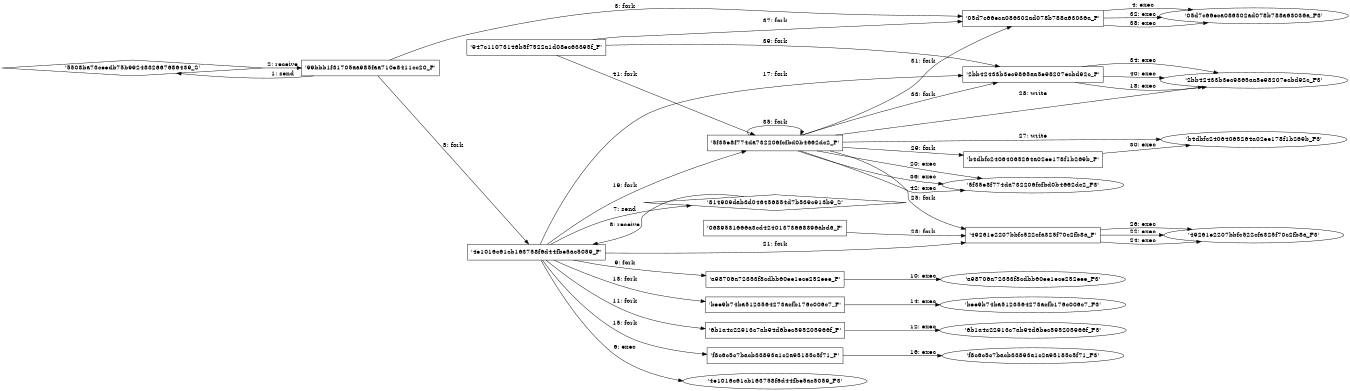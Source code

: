 digraph "D:\Learning\Paper\apt\基于CTI的攻击预警\Dataset\攻击图\ASGfromALLCTI\Microsoft Patch Tuesday — Oct. 2019 Vulnerability disclosures and Snort coverage.dot" {
rankdir="LR"
size="9"
fixedsize="false"
splines="true"
nodesep=0.3
ranksep=0
fontsize=10
overlap="scalexy"
engine= "neato"
	"'5508ba73ceedb75b9924832667686439_S'" [node_type=Socket shape=diamond]
	"'99bbb1f31705aa985faa710e8411cc20_P'" [node_type=Process shape=box]
	"'99bbb1f31705aa985faa710e8411cc20_P'" -> "'5508ba73ceedb75b9924832667686439_S'" [label="1: send"]
	"'5508ba73ceedb75b9924832667686439_S'" -> "'99bbb1f31705aa985faa710e8411cc20_P'" [label="2: receive"]
	"'99bbb1f31705aa985faa710e8411cc20_P'" [node_type=Process shape=box]
	"'05d7c66eca086302ad078b788a63036a_P'" [node_type=Process shape=box]
	"'99bbb1f31705aa985faa710e8411cc20_P'" -> "'05d7c66eca086302ad078b788a63036a_P'" [label="3: fork"]
	"'05d7c66eca086302ad078b788a63036a_P'" [node_type=Process shape=box]
	"'05d7c66eca086302ad078b788a63036a_F3'" [node_type=File shape=ellipse]
	"'05d7c66eca086302ad078b788a63036a_P'" -> "'05d7c66eca086302ad078b788a63036a_F3'" [label="4: exec"]
	"'99bbb1f31705aa985faa710e8411cc20_P'" [node_type=Process shape=box]
	"'4e1016c61cb163758f6d44fbe5ac5059_P'" [node_type=Process shape=box]
	"'99bbb1f31705aa985faa710e8411cc20_P'" -> "'4e1016c61cb163758f6d44fbe5ac5059_P'" [label="5: fork"]
	"'4e1016c61cb163758f6d44fbe5ac5059_P'" [node_type=Process shape=box]
	"'4e1016c61cb163758f6d44fbe5ac5059_F3'" [node_type=File shape=ellipse]
	"'4e1016c61cb163758f6d44fbe5ac5059_P'" -> "'4e1016c61cb163758f6d44fbe5ac5059_F3'" [label="6: exec"]
	"'814909dab3d046456854d7b539c913b9_S'" [node_type=Socket shape=diamond]
	"'4e1016c61cb163758f6d44fbe5ac5059_P'" [node_type=Process shape=box]
	"'4e1016c61cb163758f6d44fbe5ac5059_P'" -> "'814909dab3d046456854d7b539c913b9_S'" [label="7: send"]
	"'814909dab3d046456854d7b539c913b9_S'" -> "'4e1016c61cb163758f6d44fbe5ac5059_P'" [label="8: receive"]
	"'4e1016c61cb163758f6d44fbe5ac5059_P'" [node_type=Process shape=box]
	"'a98706a72353f8cdbb60ee1ece252eee_P'" [node_type=Process shape=box]
	"'4e1016c61cb163758f6d44fbe5ac5059_P'" -> "'a98706a72353f8cdbb60ee1ece252eee_P'" [label="9: fork"]
	"'a98706a72353f8cdbb60ee1ece252eee_P'" [node_type=Process shape=box]
	"'a98706a72353f8cdbb60ee1ece252eee_F3'" [node_type=File shape=ellipse]
	"'a98706a72353f8cdbb60ee1ece252eee_P'" -> "'a98706a72353f8cdbb60ee1ece252eee_F3'" [label="10: exec"]
	"'4e1016c61cb163758f6d44fbe5ac5059_P'" [node_type=Process shape=box]
	"'6b1a4c22913c7ab94d6bec595205966f_P'" [node_type=Process shape=box]
	"'4e1016c61cb163758f6d44fbe5ac5059_P'" -> "'6b1a4c22913c7ab94d6bec595205966f_P'" [label="11: fork"]
	"'6b1a4c22913c7ab94d6bec595205966f_P'" [node_type=Process shape=box]
	"'6b1a4c22913c7ab94d6bec595205966f_F3'" [node_type=File shape=ellipse]
	"'6b1a4c22913c7ab94d6bec595205966f_P'" -> "'6b1a4c22913c7ab94d6bec595205966f_F3'" [label="12: exec"]
	"'4e1016c61cb163758f6d44fbe5ac5059_P'" [node_type=Process shape=box]
	"'bee9b74ba5123564273acfb176c006c7_P'" [node_type=Process shape=box]
	"'4e1016c61cb163758f6d44fbe5ac5059_P'" -> "'bee9b74ba5123564273acfb176c006c7_P'" [label="13: fork"]
	"'bee9b74ba5123564273acfb176c006c7_P'" [node_type=Process shape=box]
	"'bee9b74ba5123564273acfb176c006c7_F3'" [node_type=File shape=ellipse]
	"'bee9b74ba5123564273acfb176c006c7_P'" -> "'bee9b74ba5123564273acfb176c006c7_F3'" [label="14: exec"]
	"'4e1016c61cb163758f6d44fbe5ac5059_P'" [node_type=Process shape=box]
	"'f8c6c5c7bacb33893a1c2a95185c5f71_P'" [node_type=Process shape=box]
	"'4e1016c61cb163758f6d44fbe5ac5059_P'" -> "'f8c6c5c7bacb33893a1c2a95185c5f71_P'" [label="15: fork"]
	"'f8c6c5c7bacb33893a1c2a95185c5f71_P'" [node_type=Process shape=box]
	"'f8c6c5c7bacb33893a1c2a95185c5f71_F3'" [node_type=File shape=ellipse]
	"'f8c6c5c7bacb33893a1c2a95185c5f71_P'" -> "'f8c6c5c7bacb33893a1c2a95185c5f71_F3'" [label="16: exec"]
	"'4e1016c61cb163758f6d44fbe5ac5059_P'" [node_type=Process shape=box]
	"'2bb42433b3ec9865aa5e98207ecbd92c_P'" [node_type=Process shape=box]
	"'4e1016c61cb163758f6d44fbe5ac5059_P'" -> "'2bb42433b3ec9865aa5e98207ecbd92c_P'" [label="17: fork"]
	"'2bb42433b3ec9865aa5e98207ecbd92c_P'" [node_type=Process shape=box]
	"'2bb42433b3ec9865aa5e98207ecbd92c_F3'" [node_type=File shape=ellipse]
	"'2bb42433b3ec9865aa5e98207ecbd92c_P'" -> "'2bb42433b3ec9865aa5e98207ecbd92c_F3'" [label="18: exec"]
	"'4e1016c61cb163758f6d44fbe5ac5059_P'" [node_type=Process shape=box]
	"'5f35e8f774da732206fcfbd0b4662dc2_P'" [node_type=Process shape=box]
	"'4e1016c61cb163758f6d44fbe5ac5059_P'" -> "'5f35e8f774da732206fcfbd0b4662dc2_P'" [label="19: fork"]
	"'5f35e8f774da732206fcfbd0b4662dc2_P'" [node_type=Process shape=box]
	"'5f35e8f774da732206fcfbd0b4662dc2_F3'" [node_type=File shape=ellipse]
	"'5f35e8f774da732206fcfbd0b4662dc2_P'" -> "'5f35e8f774da732206fcfbd0b4662dc2_F3'" [label="20: exec"]
	"'4e1016c61cb163758f6d44fbe5ac5059_P'" [node_type=Process shape=box]
	"'49261e2207bbfc522cfa325f70c2fb8a_P'" [node_type=Process shape=box]
	"'4e1016c61cb163758f6d44fbe5ac5059_P'" -> "'49261e2207bbfc522cfa325f70c2fb8a_P'" [label="21: fork"]
	"'49261e2207bbfc522cfa325f70c2fb8a_P'" [node_type=Process shape=box]
	"'49261e2207bbfc522cfa325f70c2fb8a_F3'" [node_type=File shape=ellipse]
	"'49261e2207bbfc522cfa325f70c2fb8a_P'" -> "'49261e2207bbfc522cfa325f70c2fb8a_F3'" [label="22: exec"]
	"'0689531666a3cd42401373668396abd6_P'" [node_type=Process shape=box]
	"'49261e2207bbfc522cfa325f70c2fb8a_P'" [node_type=Process shape=box]
	"'0689531666a3cd42401373668396abd6_P'" -> "'49261e2207bbfc522cfa325f70c2fb8a_P'" [label="23: fork"]
	"'49261e2207bbfc522cfa325f70c2fb8a_P'" [node_type=Process shape=box]
	"'49261e2207bbfc522cfa325f70c2fb8a_F3'" [node_type=File shape=ellipse]
	"'49261e2207bbfc522cfa325f70c2fb8a_P'" -> "'49261e2207bbfc522cfa325f70c2fb8a_F3'" [label="24: exec"]
	"'5f35e8f774da732206fcfbd0b4662dc2_P'" [node_type=Process shape=box]
	"'49261e2207bbfc522cfa325f70c2fb8a_P'" [node_type=Process shape=box]
	"'5f35e8f774da732206fcfbd0b4662dc2_P'" -> "'49261e2207bbfc522cfa325f70c2fb8a_P'" [label="25: fork"]
	"'49261e2207bbfc522cfa325f70c2fb8a_P'" [node_type=Process shape=box]
	"'49261e2207bbfc522cfa325f70c2fb8a_F3'" [node_type=File shape=ellipse]
	"'49261e2207bbfc522cfa325f70c2fb8a_P'" -> "'49261e2207bbfc522cfa325f70c2fb8a_F3'" [label="26: exec"]
	"'b4dbfc24064065264a02ee178f1b269b_F3'" [node_type=file shape=ellipse]
	"'5f35e8f774da732206fcfbd0b4662dc2_P'" [node_type=Process shape=box]
	"'5f35e8f774da732206fcfbd0b4662dc2_P'" -> "'b4dbfc24064065264a02ee178f1b269b_F3'" [label="27: write"]
	"'2bb42433b3ec9865aa5e98207ecbd92c_F3'" [node_type=file shape=ellipse]
	"'5f35e8f774da732206fcfbd0b4662dc2_P'" [node_type=Process shape=box]
	"'5f35e8f774da732206fcfbd0b4662dc2_P'" -> "'2bb42433b3ec9865aa5e98207ecbd92c_F3'" [label="28: write"]
	"'5f35e8f774da732206fcfbd0b4662dc2_P'" [node_type=Process shape=box]
	"'b4dbfc24064065264a02ee178f1b269b_P'" [node_type=Process shape=box]
	"'5f35e8f774da732206fcfbd0b4662dc2_P'" -> "'b4dbfc24064065264a02ee178f1b269b_P'" [label="29: fork"]
	"'b4dbfc24064065264a02ee178f1b269b_P'" [node_type=Process shape=box]
	"'b4dbfc24064065264a02ee178f1b269b_F3'" [node_type=File shape=ellipse]
	"'b4dbfc24064065264a02ee178f1b269b_P'" -> "'b4dbfc24064065264a02ee178f1b269b_F3'" [label="30: exec"]
	"'5f35e8f774da732206fcfbd0b4662dc2_P'" [node_type=Process shape=box]
	"'05d7c66eca086302ad078b788a63036a_P'" [node_type=Process shape=box]
	"'5f35e8f774da732206fcfbd0b4662dc2_P'" -> "'05d7c66eca086302ad078b788a63036a_P'" [label="31: fork"]
	"'05d7c66eca086302ad078b788a63036a_P'" [node_type=Process shape=box]
	"'05d7c66eca086302ad078b788a63036a_F3'" [node_type=File shape=ellipse]
	"'05d7c66eca086302ad078b788a63036a_P'" -> "'05d7c66eca086302ad078b788a63036a_F3'" [label="32: exec"]
	"'5f35e8f774da732206fcfbd0b4662dc2_P'" [node_type=Process shape=box]
	"'2bb42433b3ec9865aa5e98207ecbd92c_P'" [node_type=Process shape=box]
	"'5f35e8f774da732206fcfbd0b4662dc2_P'" -> "'2bb42433b3ec9865aa5e98207ecbd92c_P'" [label="33: fork"]
	"'2bb42433b3ec9865aa5e98207ecbd92c_P'" [node_type=Process shape=box]
	"'2bb42433b3ec9865aa5e98207ecbd92c_F3'" [node_type=File shape=ellipse]
	"'2bb42433b3ec9865aa5e98207ecbd92c_P'" -> "'2bb42433b3ec9865aa5e98207ecbd92c_F3'" [label="34: exec"]
	"'5f35e8f774da732206fcfbd0b4662dc2_P'" [node_type=Process shape=box]
	"'5f35e8f774da732206fcfbd0b4662dc2_P'" [node_type=Process shape=box]
	"'5f35e8f774da732206fcfbd0b4662dc2_P'" -> "'5f35e8f774da732206fcfbd0b4662dc2_P'" [label="35: fork"]
	"'5f35e8f774da732206fcfbd0b4662dc2_P'" [node_type=Process shape=box]
	"'5f35e8f774da732206fcfbd0b4662dc2_F3'" [node_type=File shape=ellipse]
	"'5f35e8f774da732206fcfbd0b4662dc2_P'" -> "'5f35e8f774da732206fcfbd0b4662dc2_F3'" [label="36: exec"]
	"'947c11073146b5f7522a1d08ec63395f_P'" [node_type=Process shape=box]
	"'05d7c66eca086302ad078b788a63036a_P'" [node_type=Process shape=box]
	"'947c11073146b5f7522a1d08ec63395f_P'" -> "'05d7c66eca086302ad078b788a63036a_P'" [label="37: fork"]
	"'05d7c66eca086302ad078b788a63036a_P'" [node_type=Process shape=box]
	"'05d7c66eca086302ad078b788a63036a_F3'" [node_type=File shape=ellipse]
	"'05d7c66eca086302ad078b788a63036a_P'" -> "'05d7c66eca086302ad078b788a63036a_F3'" [label="38: exec"]
	"'947c11073146b5f7522a1d08ec63395f_P'" [node_type=Process shape=box]
	"'2bb42433b3ec9865aa5e98207ecbd92c_P'" [node_type=Process shape=box]
	"'947c11073146b5f7522a1d08ec63395f_P'" -> "'2bb42433b3ec9865aa5e98207ecbd92c_P'" [label="39: fork"]
	"'2bb42433b3ec9865aa5e98207ecbd92c_P'" [node_type=Process shape=box]
	"'2bb42433b3ec9865aa5e98207ecbd92c_F3'" [node_type=File shape=ellipse]
	"'2bb42433b3ec9865aa5e98207ecbd92c_P'" -> "'2bb42433b3ec9865aa5e98207ecbd92c_F3'" [label="40: exec"]
	"'947c11073146b5f7522a1d08ec63395f_P'" [node_type=Process shape=box]
	"'5f35e8f774da732206fcfbd0b4662dc2_P'" [node_type=Process shape=box]
	"'947c11073146b5f7522a1d08ec63395f_P'" -> "'5f35e8f774da732206fcfbd0b4662dc2_P'" [label="41: fork"]
	"'5f35e8f774da732206fcfbd0b4662dc2_P'" [node_type=Process shape=box]
	"'5f35e8f774da732206fcfbd0b4662dc2_F3'" [node_type=File shape=ellipse]
	"'5f35e8f774da732206fcfbd0b4662dc2_P'" -> "'5f35e8f774da732206fcfbd0b4662dc2_F3'" [label="42: exec"]
}
